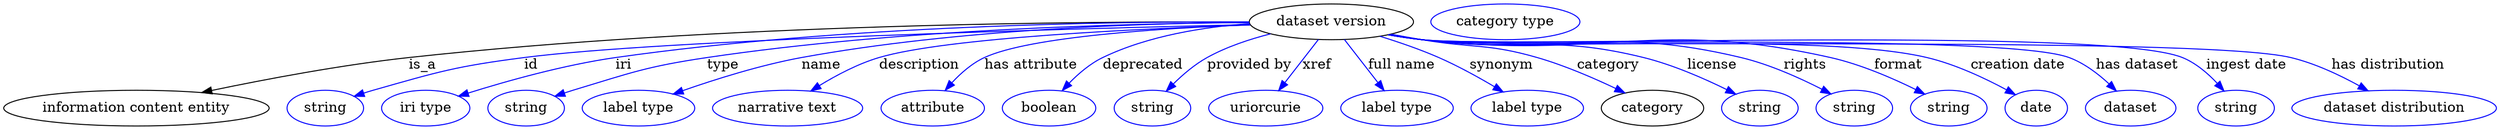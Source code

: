 digraph {
	graph [bb="0,0,2504.9,123"];
	node [label="\N"];
	"dataset version"	[height=0.5,
		label="dataset version",
		pos="1333.2,105",
		width=2.2929];
	"information content entity"	[height=0.5,
		pos="133.24,18",
		width=3.7011];
	"dataset version" -> "information content entity"	[label=is_a,
		lp="421.24,61.5",
		pos="e,199.01,33.731 1250.6,104.82 1088.3,105.56 717.09,102.95 407.24,69 339.7,61.6 263.76,47.261 208.99,35.829"];
	id	[color=blue,
		height=0.5,
		label=string,
		pos="323.24,18",
		width=1.0652];
	"dataset version" -> id	[color=blue,
		label=id,
		lp="530.24,61.5",
		pos="e,352.24,29.935 1251.6,102.24 1075.1,98.155 662.22,86.956 523.24,69 454.68,60.142 437.73,54.911 371.24,36 368.13,35.117 364.94,34.141 \
361.74,33.115",
		style=solid];
	iri	[color=blue,
		height=0.5,
		label="iri type",
		pos="424.24,18",
		width=1.2277];
	"dataset version" -> iri	[color=blue,
		label=iri,
		lp="622.24,61.5",
		pos="e,457.06,30.086 1251.7,101.98 1090.2,97.646 735.07,86.44 614.24,69 562.64,61.553 504.93,45.175 466.79,33.186",
		style=solid];
	type	[color=blue,
		height=0.5,
		label=string,
		pos="525.24,18",
		width=1.0652];
	"dataset version" -> type	[color=blue,
		label=type,
		lp="722.24,61.5",
		pos="e,554.16,30.003 1250.6,104.25 1130.2,103.53 899.78,97.976 706.24,69 645.58,59.918 630.94,53.789 572.24,36 569.47,35.162 566.63,34.255 \
563.79,33.311",
		style=solid];
	name	[color=blue,
		height=0.5,
		label="label type",
		pos="638.24,18",
		width=1.5707];
	"dataset version" -> name	[color=blue,
		label=name,
		lp="821.24,61.5",
		pos="e,672.95,32.222 1250.5,104.47 1145.2,103.71 958.28,97.847 801.24,69 760.21,61.464 714.96,47.073 682.57,35.659",
		style=solid];
	description	[color=blue,
		height=0.5,
		label="narrative text",
		pos="788.24,18",
		width=2.0943];
	"dataset version" -> description	[color=blue,
		label=description,
		lp="919.74,61.5",
		pos="e,811.34,35.322 1251.7,101.84 1140.4,98.193 946.76,89.126 879.24,69 858.39,62.787 836.98,51.324 820.17,40.94",
		style=solid];
	"has attribute"	[color=blue,
		height=0.5,
		label=attribute,
		pos="933.24,18",
		width=1.4443];
	"dataset version" -> "has attribute"	[color=blue,
		label="has attribute",
		lp="1031.2,61.5",
		pos="e,945.48,35.962 1251.5,102.02 1163.6,98.805 1030.1,90.456 984.24,69 971.95,63.251 960.86,53.288 952.18,43.761",
		style=solid];
	deprecated	[color=blue,
		height=0.5,
		label=boolean,
		pos="1050.2,18",
		width=1.2999];
	"dataset version" -> deprecated	[color=blue,
		label=deprecated,
		lp="1143.7,61.5",
		pos="e,1063.2,35.714 1258.2,97.444 1201.8,91.619 1129.9,82.01 1103.2,69 1090.7,62.876 1079.1,52.727 1070,43.167",
		style=solid];
	"provided by"	[color=blue,
		height=0.5,
		label=string,
		pos="1153.2,18",
		width=1.0652];
	"dataset version" -> "provided by"	[color=blue,
		label="provided by",
		lp="1250.7,61.5",
		pos="e,1167.1,35.107 1271.9,92.843 1250.9,87.484 1227.8,79.802 1208.2,69 1195.8,62.098 1183.8,51.842 1174.3,42.412",
		style=solid];
	xref	[color=blue,
		height=0.5,
		label=uriorcurie,
		pos="1267.2,18",
		width=1.5887];
	"dataset version" -> xref	[color=blue,
		label=xref,
		lp="1318.7,61.5",
		pos="e,1280.3,35.758 1320.2,87.207 1310.6,74.866 1297.4,57.894 1286.6,43.967",
		style=solid];
	"full name"	[color=blue,
		height=0.5,
		label="label type",
		pos="1399.2,18",
		width=1.5707];
	"dataset version" -> "full name"	[color=blue,
		label="full name",
		lp="1403.7,61.5",
		pos="e,1386.2,35.758 1346.3,87.207 1355.9,74.866 1369,57.894 1379.9,43.967",
		style=solid];
	synonym	[color=blue,
		height=0.5,
		label="label type",
		pos="1530.2,18",
		width=1.5707];
	"dataset version" -> synonym	[color=blue,
		label=synonym,
		lp="1504.2,61.5",
		pos="e,1506,34.366 1382.1,90.413 1400.9,84.608 1422.4,77.26 1441.2,69 1460.4,60.605 1480.8,49.311 1497.3,39.582",
		style=solid];
	category	[height=0.5,
		pos="1656.2,18",
		width=1.4263];
	"dataset version" -> category	[color=blue,
		label=category,
		lp="1611.7,61.5",
		pos="e,1628.4,33.392 1393.4,92.491 1403.7,90.602 1414.3,88.706 1424.2,87 1475.7,78.209 1490.1,83.441 1540.2,69 1567.5,61.139 1596.9,48.437 \
1619.2,37.802",
		style=solid];
	license	[color=blue,
		height=0.5,
		label=string,
		pos="1764.2,18",
		width=1.0652];
	"dataset version" -> license	[color=blue,
		label=license,
		lp="1716.2,61.5",
		pos="e,1739.9,32.144 1391.3,92.212 1402.2,90.267 1413.6,88.424 1424.2,87 1522.8,73.852 1550.7,92.848 1647.2,69 1676.6,61.736 1708.1,47.91 \
1731,36.636",
		style=solid];
	rights	[color=blue,
		height=0.5,
		label=string,
		pos="1859.2,18",
		width=1.0652];
	"dataset version" -> rights	[color=blue,
		label=rights,
		lp="1809.7,61.5",
		pos="e,1835.7,32.339 1390.8,92.084 1401.9,90.127 1413.4,88.312 1424.2,87 1566.1,69.845 1606.3,102.23 1745.2,69 1773.9,62.141 1804.4,48.381 \
1826.7,37.029",
		style=solid];
	format	[color=blue,
		height=0.5,
		label=string,
		pos="1954.2,18",
		width=1.0652];
	"dataset version" -> format	[color=blue,
		label=format,
		lp="1903.7,61.5",
		pos="e,1930,32.193 1390.8,91.977 1401.9,90.029 1413.4,88.246 1424.2,87 1605.9,66.16 1656.8,109.04 1835.2,69 1865.4,62.229 1897.6,48.23 \
1920.9,36.763",
		style=solid];
	"creation date"	[color=blue,
		height=0.5,
		label=date,
		pos="2042.2,18",
		width=0.86659];
	"dataset version" -> "creation date"	[color=blue,
		label="creation date",
		lp="2023.7,61.5",
		pos="e,2021.2,31.578 1390.3,91.989 1401.5,90.014 1413.2,88.218 1424.2,87 1536.5,74.594 1822.3,94.865 1932.2,69 1960.7,62.305 1990.8,48.08 \
2012.3,36.508",
		style=solid];
	"has dataset"	[color=blue,
		height=0.5,
		label=dataset,
		pos="2137.2,18",
		width=1.2638];
	"dataset version" -> "has dataset"	[color=blue,
		label="has dataset",
		lp="2143.7,61.5",
		pos="e,2122.7,35.382 1390.3,91.92 1401.5,89.952 1413.2,88.175 1424.2,87 1496.2,79.332 2007.3,94.027 2075.2,69 2090.3,63.458 2104.4,52.689 \
2115.4,42.561",
		style=solid];
	"ingest date"	[color=blue,
		height=0.5,
		label=string,
		pos="2243.2,18",
		width=1.0652];
	"dataset version" -> "ingest date"	[color=blue,
		label="ingest date",
		lp="2253.7,61.5",
		pos="e,2231.1,35.367 1390.3,91.884 1401.5,89.919 1413.2,88.152 1424.2,87 1508.8,78.165 2110.4,100.95 2189.2,69 2202.7,63.545 2214.8,53.082 \
2224.2,43.132",
		style=solid];
	"has distribution"	[color=blue,
		height=0.5,
		label="dataset distribution",
		pos="2402.2,18",
		width=2.8525];
	"dataset version" -> "has distribution"	[color=blue,
		label="has distribution",
		lp="2396.2,61.5",
		pos="e,2376.1,35.49 1390.3,91.858 1401.5,89.895 1413.2,88.136 1424.2,87 1520.9,77.048 2203.8,91.557 2298.2,69 2322.5,63.216 2347.7,51.26 \
2367.2,40.489",
		style=solid];
	"named thing_category"	[color=blue,
		height=0.5,
		label="category type",
		pos="1508.2,105",
		width=2.0762];
}
